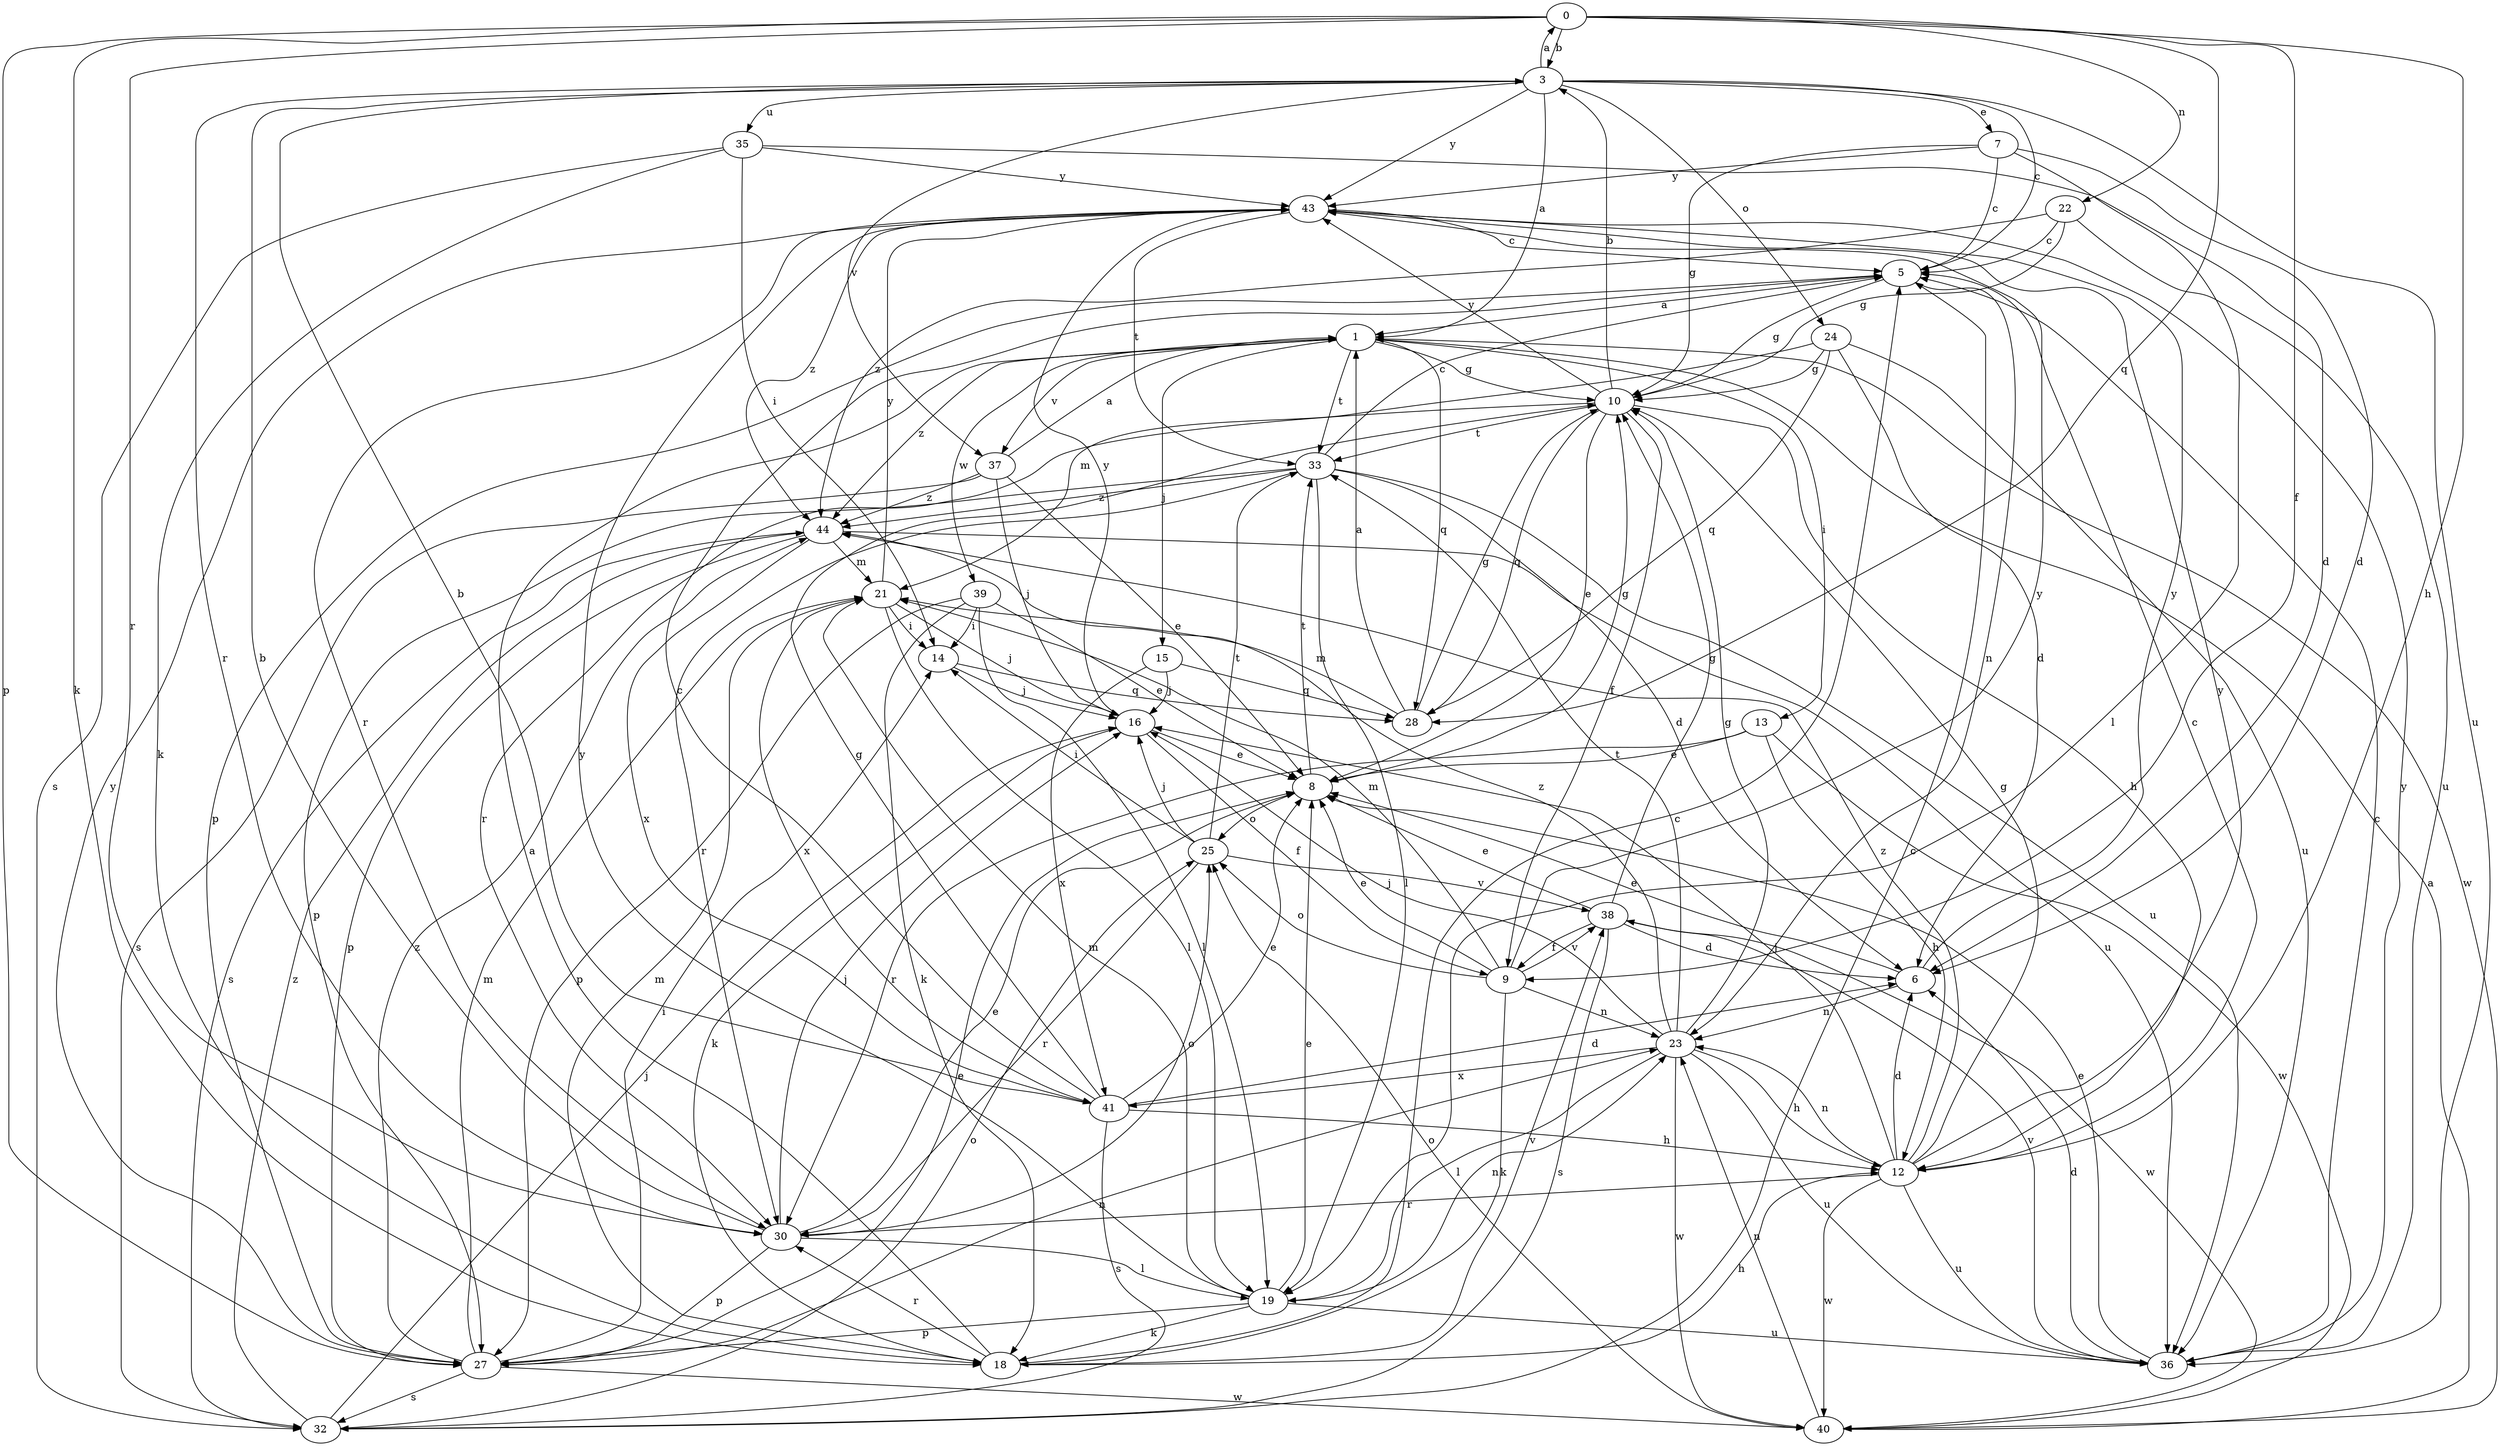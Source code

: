 strict digraph  {
0;
1;
3;
5;
6;
7;
8;
9;
10;
12;
13;
14;
15;
16;
18;
19;
21;
22;
23;
24;
25;
27;
28;
30;
32;
33;
35;
36;
37;
38;
39;
40;
41;
43;
44;
0 -> 3  [label=b];
0 -> 9  [label=f];
0 -> 12  [label=h];
0 -> 18  [label=k];
0 -> 22  [label=n];
0 -> 27  [label=p];
0 -> 28  [label=q];
0 -> 30  [label=r];
1 -> 10  [label=g];
1 -> 13  [label=i];
1 -> 15  [label=j];
1 -> 28  [label=q];
1 -> 33  [label=t];
1 -> 37  [label=v];
1 -> 39  [label=w];
1 -> 40  [label=w];
1 -> 44  [label=z];
3 -> 0  [label=a];
3 -> 1  [label=a];
3 -> 5  [label=c];
3 -> 7  [label=e];
3 -> 24  [label=o];
3 -> 30  [label=r];
3 -> 35  [label=u];
3 -> 36  [label=u];
3 -> 37  [label=v];
3 -> 43  [label=y];
5 -> 1  [label=a];
5 -> 10  [label=g];
5 -> 23  [label=n];
5 -> 27  [label=p];
6 -> 8  [label=e];
6 -> 23  [label=n];
6 -> 43  [label=y];
7 -> 5  [label=c];
7 -> 6  [label=d];
7 -> 10  [label=g];
7 -> 19  [label=l];
7 -> 43  [label=y];
8 -> 10  [label=g];
8 -> 25  [label=o];
8 -> 33  [label=t];
9 -> 8  [label=e];
9 -> 18  [label=k];
9 -> 21  [label=m];
9 -> 23  [label=n];
9 -> 25  [label=o];
9 -> 38  [label=v];
9 -> 43  [label=y];
10 -> 3  [label=b];
10 -> 8  [label=e];
10 -> 9  [label=f];
10 -> 12  [label=h];
10 -> 28  [label=q];
10 -> 30  [label=r];
10 -> 33  [label=t];
10 -> 43  [label=y];
12 -> 5  [label=c];
12 -> 6  [label=d];
12 -> 10  [label=g];
12 -> 16  [label=j];
12 -> 23  [label=n];
12 -> 30  [label=r];
12 -> 36  [label=u];
12 -> 40  [label=w];
12 -> 43  [label=y];
12 -> 44  [label=z];
13 -> 8  [label=e];
13 -> 12  [label=h];
13 -> 30  [label=r];
13 -> 40  [label=w];
14 -> 16  [label=j];
14 -> 28  [label=q];
15 -> 16  [label=j];
15 -> 28  [label=q];
15 -> 41  [label=x];
16 -> 8  [label=e];
16 -> 9  [label=f];
16 -> 18  [label=k];
16 -> 43  [label=y];
18 -> 1  [label=a];
18 -> 5  [label=c];
18 -> 12  [label=h];
18 -> 21  [label=m];
18 -> 30  [label=r];
18 -> 38  [label=v];
19 -> 8  [label=e];
19 -> 18  [label=k];
19 -> 21  [label=m];
19 -> 23  [label=n];
19 -> 27  [label=p];
19 -> 36  [label=u];
19 -> 43  [label=y];
21 -> 14  [label=i];
21 -> 16  [label=j];
21 -> 19  [label=l];
21 -> 41  [label=x];
21 -> 43  [label=y];
22 -> 5  [label=c];
22 -> 10  [label=g];
22 -> 36  [label=u];
22 -> 44  [label=z];
23 -> 10  [label=g];
23 -> 12  [label=h];
23 -> 16  [label=j];
23 -> 19  [label=l];
23 -> 33  [label=t];
23 -> 36  [label=u];
23 -> 40  [label=w];
23 -> 41  [label=x];
23 -> 44  [label=z];
24 -> 6  [label=d];
24 -> 10  [label=g];
24 -> 21  [label=m];
24 -> 28  [label=q];
24 -> 36  [label=u];
25 -> 14  [label=i];
25 -> 16  [label=j];
25 -> 30  [label=r];
25 -> 33  [label=t];
25 -> 38  [label=v];
27 -> 8  [label=e];
27 -> 14  [label=i];
27 -> 21  [label=m];
27 -> 23  [label=n];
27 -> 32  [label=s];
27 -> 40  [label=w];
27 -> 43  [label=y];
27 -> 44  [label=z];
28 -> 1  [label=a];
28 -> 10  [label=g];
28 -> 21  [label=m];
30 -> 3  [label=b];
30 -> 8  [label=e];
30 -> 16  [label=j];
30 -> 19  [label=l];
30 -> 25  [label=o];
30 -> 27  [label=p];
32 -> 5  [label=c];
32 -> 16  [label=j];
32 -> 25  [label=o];
32 -> 44  [label=z];
33 -> 5  [label=c];
33 -> 6  [label=d];
33 -> 19  [label=l];
33 -> 27  [label=p];
33 -> 30  [label=r];
33 -> 36  [label=u];
33 -> 44  [label=z];
35 -> 6  [label=d];
35 -> 14  [label=i];
35 -> 18  [label=k];
35 -> 32  [label=s];
35 -> 43  [label=y];
36 -> 5  [label=c];
36 -> 6  [label=d];
36 -> 8  [label=e];
36 -> 38  [label=v];
36 -> 43  [label=y];
37 -> 1  [label=a];
37 -> 8  [label=e];
37 -> 16  [label=j];
37 -> 32  [label=s];
37 -> 44  [label=z];
38 -> 6  [label=d];
38 -> 8  [label=e];
38 -> 9  [label=f];
38 -> 10  [label=g];
38 -> 32  [label=s];
38 -> 40  [label=w];
39 -> 8  [label=e];
39 -> 14  [label=i];
39 -> 18  [label=k];
39 -> 19  [label=l];
39 -> 27  [label=p];
40 -> 1  [label=a];
40 -> 23  [label=n];
40 -> 25  [label=o];
41 -> 3  [label=b];
41 -> 5  [label=c];
41 -> 6  [label=d];
41 -> 8  [label=e];
41 -> 10  [label=g];
41 -> 12  [label=h];
41 -> 32  [label=s];
43 -> 5  [label=c];
43 -> 30  [label=r];
43 -> 33  [label=t];
43 -> 44  [label=z];
44 -> 21  [label=m];
44 -> 27  [label=p];
44 -> 32  [label=s];
44 -> 36  [label=u];
44 -> 41  [label=x];
}

